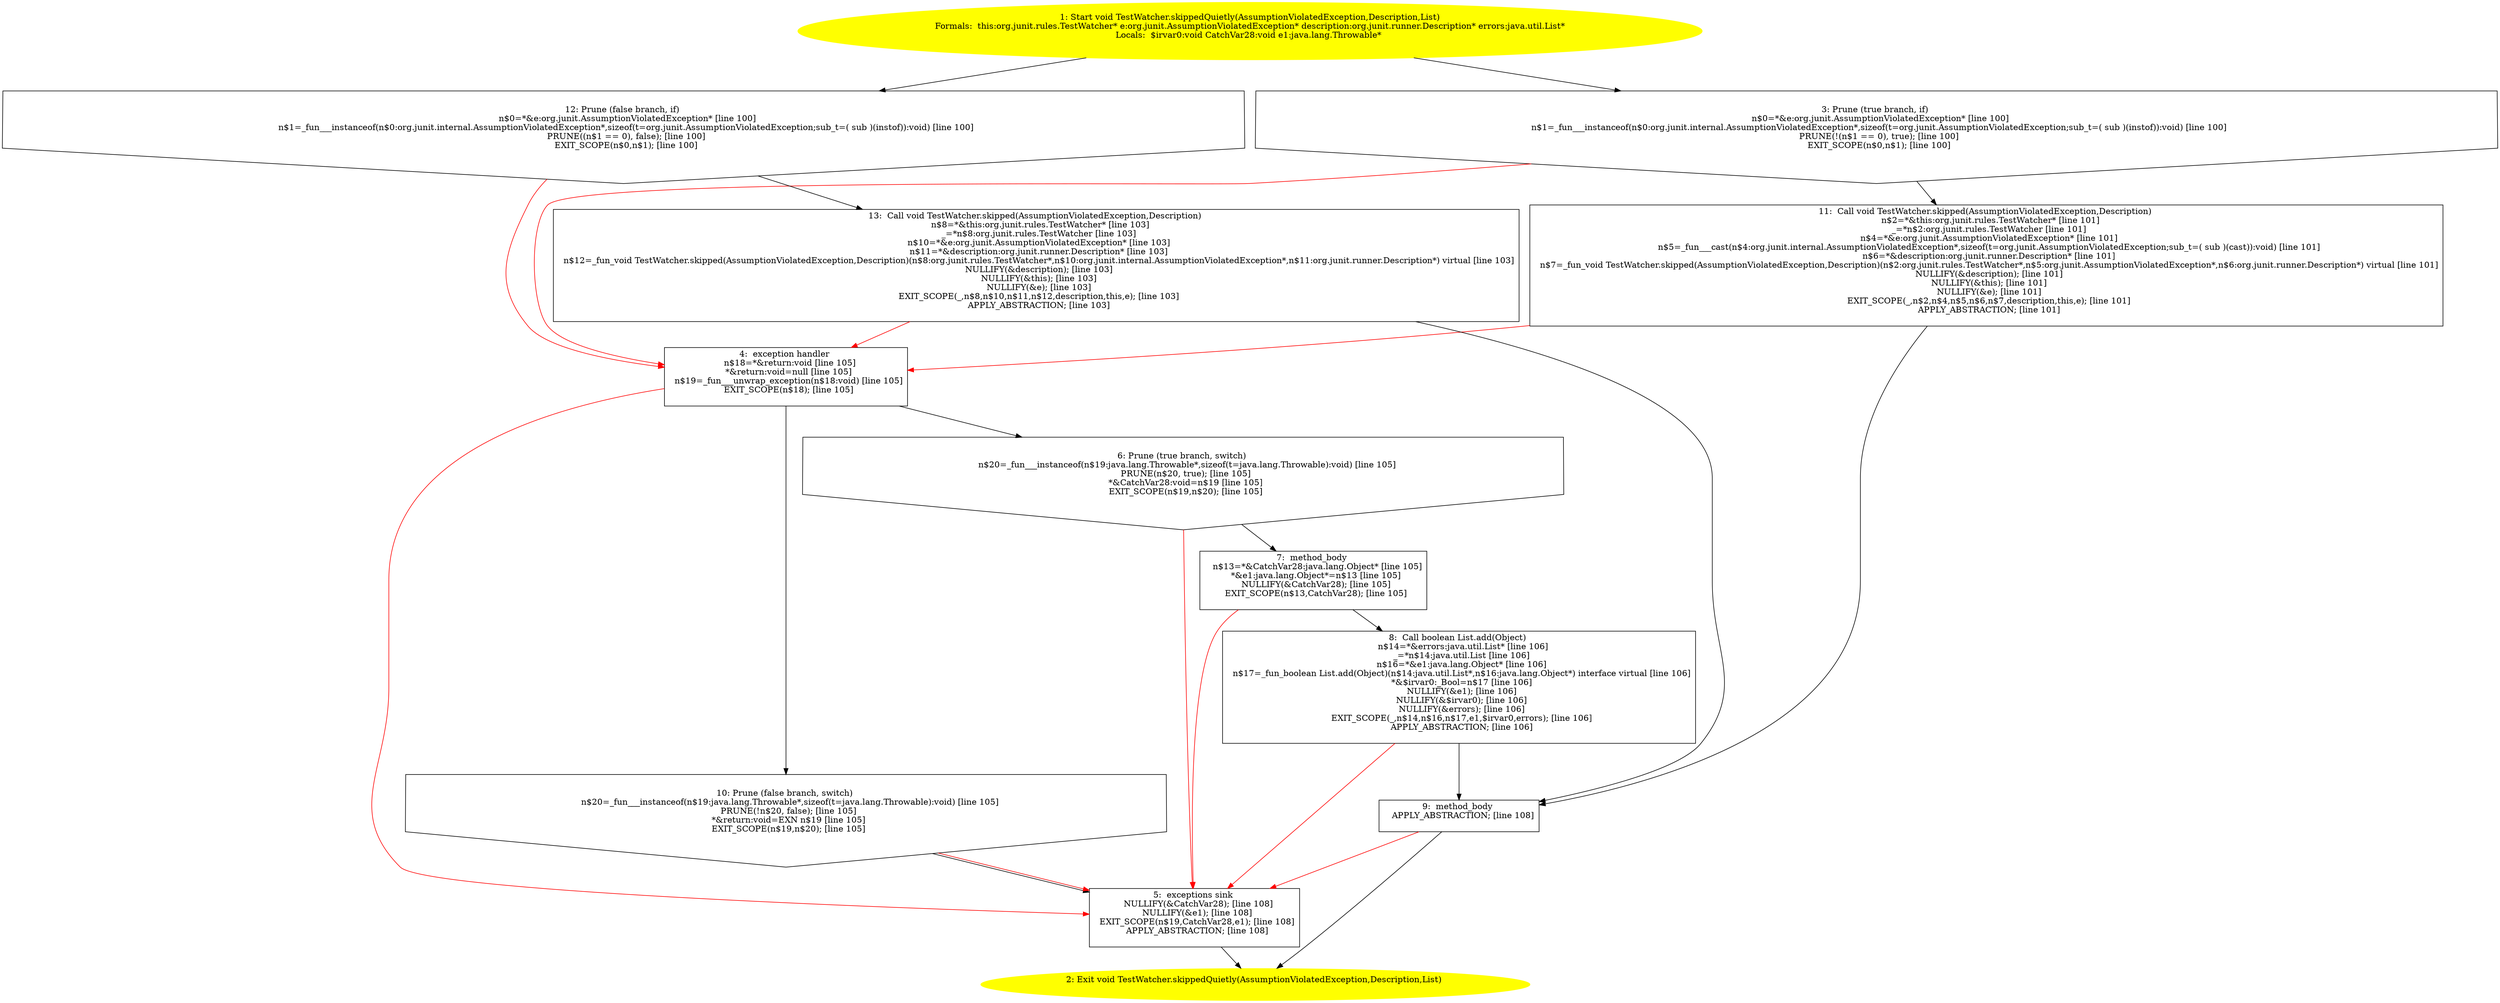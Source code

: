 /* @generated */
digraph cfg {
"org.junit.rules.TestWatcher.skippedQuietly(org.junit.AssumptionViolatedException,org.junit.runner.De.55d15e1113794f76aebbb0d70f73c5b5_1" [label="1: Start void TestWatcher.skippedQuietly(AssumptionViolatedException,Description,List)\nFormals:  this:org.junit.rules.TestWatcher* e:org.junit.AssumptionViolatedException* description:org.junit.runner.Description* errors:java.util.List*\nLocals:  $irvar0:void CatchVar28:void e1:java.lang.Throwable* \n  " color=yellow style=filled]
	

	 "org.junit.rules.TestWatcher.skippedQuietly(org.junit.AssumptionViolatedException,org.junit.runner.De.55d15e1113794f76aebbb0d70f73c5b5_1" -> "org.junit.rules.TestWatcher.skippedQuietly(org.junit.AssumptionViolatedException,org.junit.runner.De.55d15e1113794f76aebbb0d70f73c5b5_3" ;
	 "org.junit.rules.TestWatcher.skippedQuietly(org.junit.AssumptionViolatedException,org.junit.runner.De.55d15e1113794f76aebbb0d70f73c5b5_1" -> "org.junit.rules.TestWatcher.skippedQuietly(org.junit.AssumptionViolatedException,org.junit.runner.De.55d15e1113794f76aebbb0d70f73c5b5_12" ;
"org.junit.rules.TestWatcher.skippedQuietly(org.junit.AssumptionViolatedException,org.junit.runner.De.55d15e1113794f76aebbb0d70f73c5b5_2" [label="2: Exit void TestWatcher.skippedQuietly(AssumptionViolatedException,Description,List) \n  " color=yellow style=filled]
	

"org.junit.rules.TestWatcher.skippedQuietly(org.junit.AssumptionViolatedException,org.junit.runner.De.55d15e1113794f76aebbb0d70f73c5b5_3" [label="3: Prune (true branch, if) \n   n$0=*&e:org.junit.AssumptionViolatedException* [line 100]\n  n$1=_fun___instanceof(n$0:org.junit.internal.AssumptionViolatedException*,sizeof(t=org.junit.AssumptionViolatedException;sub_t=( sub )(instof)):void) [line 100]\n  PRUNE(!(n$1 == 0), true); [line 100]\n  EXIT_SCOPE(n$0,n$1); [line 100]\n " shape="invhouse"]
	

	 "org.junit.rules.TestWatcher.skippedQuietly(org.junit.AssumptionViolatedException,org.junit.runner.De.55d15e1113794f76aebbb0d70f73c5b5_3" -> "org.junit.rules.TestWatcher.skippedQuietly(org.junit.AssumptionViolatedException,org.junit.runner.De.55d15e1113794f76aebbb0d70f73c5b5_11" ;
	 "org.junit.rules.TestWatcher.skippedQuietly(org.junit.AssumptionViolatedException,org.junit.runner.De.55d15e1113794f76aebbb0d70f73c5b5_3" -> "org.junit.rules.TestWatcher.skippedQuietly(org.junit.AssumptionViolatedException,org.junit.runner.De.55d15e1113794f76aebbb0d70f73c5b5_4" [color="red" ];
"org.junit.rules.TestWatcher.skippedQuietly(org.junit.AssumptionViolatedException,org.junit.runner.De.55d15e1113794f76aebbb0d70f73c5b5_4" [label="4:  exception handler \n   n$18=*&return:void [line 105]\n  *&return:void=null [line 105]\n  n$19=_fun___unwrap_exception(n$18:void) [line 105]\n  EXIT_SCOPE(n$18); [line 105]\n " shape="box"]
	

	 "org.junit.rules.TestWatcher.skippedQuietly(org.junit.AssumptionViolatedException,org.junit.runner.De.55d15e1113794f76aebbb0d70f73c5b5_4" -> "org.junit.rules.TestWatcher.skippedQuietly(org.junit.AssumptionViolatedException,org.junit.runner.De.55d15e1113794f76aebbb0d70f73c5b5_6" ;
	 "org.junit.rules.TestWatcher.skippedQuietly(org.junit.AssumptionViolatedException,org.junit.runner.De.55d15e1113794f76aebbb0d70f73c5b5_4" -> "org.junit.rules.TestWatcher.skippedQuietly(org.junit.AssumptionViolatedException,org.junit.runner.De.55d15e1113794f76aebbb0d70f73c5b5_10" ;
	 "org.junit.rules.TestWatcher.skippedQuietly(org.junit.AssumptionViolatedException,org.junit.runner.De.55d15e1113794f76aebbb0d70f73c5b5_4" -> "org.junit.rules.TestWatcher.skippedQuietly(org.junit.AssumptionViolatedException,org.junit.runner.De.55d15e1113794f76aebbb0d70f73c5b5_5" [color="red" ];
"org.junit.rules.TestWatcher.skippedQuietly(org.junit.AssumptionViolatedException,org.junit.runner.De.55d15e1113794f76aebbb0d70f73c5b5_5" [label="5:  exceptions sink \n   NULLIFY(&CatchVar28); [line 108]\n  NULLIFY(&e1); [line 108]\n  EXIT_SCOPE(n$19,CatchVar28,e1); [line 108]\n  APPLY_ABSTRACTION; [line 108]\n " shape="box"]
	

	 "org.junit.rules.TestWatcher.skippedQuietly(org.junit.AssumptionViolatedException,org.junit.runner.De.55d15e1113794f76aebbb0d70f73c5b5_5" -> "org.junit.rules.TestWatcher.skippedQuietly(org.junit.AssumptionViolatedException,org.junit.runner.De.55d15e1113794f76aebbb0d70f73c5b5_2" ;
"org.junit.rules.TestWatcher.skippedQuietly(org.junit.AssumptionViolatedException,org.junit.runner.De.55d15e1113794f76aebbb0d70f73c5b5_6" [label="6: Prune (true branch, switch) \n   n$20=_fun___instanceof(n$19:java.lang.Throwable*,sizeof(t=java.lang.Throwable):void) [line 105]\n  PRUNE(n$20, true); [line 105]\n  *&CatchVar28:void=n$19 [line 105]\n  EXIT_SCOPE(n$19,n$20); [line 105]\n " shape="invhouse"]
	

	 "org.junit.rules.TestWatcher.skippedQuietly(org.junit.AssumptionViolatedException,org.junit.runner.De.55d15e1113794f76aebbb0d70f73c5b5_6" -> "org.junit.rules.TestWatcher.skippedQuietly(org.junit.AssumptionViolatedException,org.junit.runner.De.55d15e1113794f76aebbb0d70f73c5b5_7" ;
	 "org.junit.rules.TestWatcher.skippedQuietly(org.junit.AssumptionViolatedException,org.junit.runner.De.55d15e1113794f76aebbb0d70f73c5b5_6" -> "org.junit.rules.TestWatcher.skippedQuietly(org.junit.AssumptionViolatedException,org.junit.runner.De.55d15e1113794f76aebbb0d70f73c5b5_5" [color="red" ];
"org.junit.rules.TestWatcher.skippedQuietly(org.junit.AssumptionViolatedException,org.junit.runner.De.55d15e1113794f76aebbb0d70f73c5b5_7" [label="7:  method_body \n   n$13=*&CatchVar28:java.lang.Object* [line 105]\n  *&e1:java.lang.Object*=n$13 [line 105]\n  NULLIFY(&CatchVar28); [line 105]\n  EXIT_SCOPE(n$13,CatchVar28); [line 105]\n " shape="box"]
	

	 "org.junit.rules.TestWatcher.skippedQuietly(org.junit.AssumptionViolatedException,org.junit.runner.De.55d15e1113794f76aebbb0d70f73c5b5_7" -> "org.junit.rules.TestWatcher.skippedQuietly(org.junit.AssumptionViolatedException,org.junit.runner.De.55d15e1113794f76aebbb0d70f73c5b5_8" ;
	 "org.junit.rules.TestWatcher.skippedQuietly(org.junit.AssumptionViolatedException,org.junit.runner.De.55d15e1113794f76aebbb0d70f73c5b5_7" -> "org.junit.rules.TestWatcher.skippedQuietly(org.junit.AssumptionViolatedException,org.junit.runner.De.55d15e1113794f76aebbb0d70f73c5b5_5" [color="red" ];
"org.junit.rules.TestWatcher.skippedQuietly(org.junit.AssumptionViolatedException,org.junit.runner.De.55d15e1113794f76aebbb0d70f73c5b5_8" [label="8:  Call boolean List.add(Object) \n   n$14=*&errors:java.util.List* [line 106]\n  _=*n$14:java.util.List [line 106]\n  n$16=*&e1:java.lang.Object* [line 106]\n  n$17=_fun_boolean List.add(Object)(n$14:java.util.List*,n$16:java.lang.Object*) interface virtual [line 106]\n  *&$irvar0:_Bool=n$17 [line 106]\n  NULLIFY(&e1); [line 106]\n  NULLIFY(&$irvar0); [line 106]\n  NULLIFY(&errors); [line 106]\n  EXIT_SCOPE(_,n$14,n$16,n$17,e1,$irvar0,errors); [line 106]\n  APPLY_ABSTRACTION; [line 106]\n " shape="box"]
	

	 "org.junit.rules.TestWatcher.skippedQuietly(org.junit.AssumptionViolatedException,org.junit.runner.De.55d15e1113794f76aebbb0d70f73c5b5_8" -> "org.junit.rules.TestWatcher.skippedQuietly(org.junit.AssumptionViolatedException,org.junit.runner.De.55d15e1113794f76aebbb0d70f73c5b5_9" ;
	 "org.junit.rules.TestWatcher.skippedQuietly(org.junit.AssumptionViolatedException,org.junit.runner.De.55d15e1113794f76aebbb0d70f73c5b5_8" -> "org.junit.rules.TestWatcher.skippedQuietly(org.junit.AssumptionViolatedException,org.junit.runner.De.55d15e1113794f76aebbb0d70f73c5b5_5" [color="red" ];
"org.junit.rules.TestWatcher.skippedQuietly(org.junit.AssumptionViolatedException,org.junit.runner.De.55d15e1113794f76aebbb0d70f73c5b5_9" [label="9:  method_body \n   APPLY_ABSTRACTION; [line 108]\n " shape="box"]
	

	 "org.junit.rules.TestWatcher.skippedQuietly(org.junit.AssumptionViolatedException,org.junit.runner.De.55d15e1113794f76aebbb0d70f73c5b5_9" -> "org.junit.rules.TestWatcher.skippedQuietly(org.junit.AssumptionViolatedException,org.junit.runner.De.55d15e1113794f76aebbb0d70f73c5b5_2" ;
	 "org.junit.rules.TestWatcher.skippedQuietly(org.junit.AssumptionViolatedException,org.junit.runner.De.55d15e1113794f76aebbb0d70f73c5b5_9" -> "org.junit.rules.TestWatcher.skippedQuietly(org.junit.AssumptionViolatedException,org.junit.runner.De.55d15e1113794f76aebbb0d70f73c5b5_5" [color="red" ];
"org.junit.rules.TestWatcher.skippedQuietly(org.junit.AssumptionViolatedException,org.junit.runner.De.55d15e1113794f76aebbb0d70f73c5b5_10" [label="10: Prune (false branch, switch) \n   n$20=_fun___instanceof(n$19:java.lang.Throwable*,sizeof(t=java.lang.Throwable):void) [line 105]\n  PRUNE(!n$20, false); [line 105]\n  *&return:void=EXN n$19 [line 105]\n  EXIT_SCOPE(n$19,n$20); [line 105]\n " shape="invhouse"]
	

	 "org.junit.rules.TestWatcher.skippedQuietly(org.junit.AssumptionViolatedException,org.junit.runner.De.55d15e1113794f76aebbb0d70f73c5b5_10" -> "org.junit.rules.TestWatcher.skippedQuietly(org.junit.AssumptionViolatedException,org.junit.runner.De.55d15e1113794f76aebbb0d70f73c5b5_5" ;
	 "org.junit.rules.TestWatcher.skippedQuietly(org.junit.AssumptionViolatedException,org.junit.runner.De.55d15e1113794f76aebbb0d70f73c5b5_10" -> "org.junit.rules.TestWatcher.skippedQuietly(org.junit.AssumptionViolatedException,org.junit.runner.De.55d15e1113794f76aebbb0d70f73c5b5_5" [color="red" ];
"org.junit.rules.TestWatcher.skippedQuietly(org.junit.AssumptionViolatedException,org.junit.runner.De.55d15e1113794f76aebbb0d70f73c5b5_11" [label="11:  Call void TestWatcher.skipped(AssumptionViolatedException,Description) \n   n$2=*&this:org.junit.rules.TestWatcher* [line 101]\n  _=*n$2:org.junit.rules.TestWatcher [line 101]\n  n$4=*&e:org.junit.AssumptionViolatedException* [line 101]\n  n$5=_fun___cast(n$4:org.junit.internal.AssumptionViolatedException*,sizeof(t=org.junit.AssumptionViolatedException;sub_t=( sub )(cast)):void) [line 101]\n  n$6=*&description:org.junit.runner.Description* [line 101]\n  n$7=_fun_void TestWatcher.skipped(AssumptionViolatedException,Description)(n$2:org.junit.rules.TestWatcher*,n$5:org.junit.AssumptionViolatedException*,n$6:org.junit.runner.Description*) virtual [line 101]\n  NULLIFY(&description); [line 101]\n  NULLIFY(&this); [line 101]\n  NULLIFY(&e); [line 101]\n  EXIT_SCOPE(_,n$2,n$4,n$5,n$6,n$7,description,this,e); [line 101]\n  APPLY_ABSTRACTION; [line 101]\n " shape="box"]
	

	 "org.junit.rules.TestWatcher.skippedQuietly(org.junit.AssumptionViolatedException,org.junit.runner.De.55d15e1113794f76aebbb0d70f73c5b5_11" -> "org.junit.rules.TestWatcher.skippedQuietly(org.junit.AssumptionViolatedException,org.junit.runner.De.55d15e1113794f76aebbb0d70f73c5b5_9" ;
	 "org.junit.rules.TestWatcher.skippedQuietly(org.junit.AssumptionViolatedException,org.junit.runner.De.55d15e1113794f76aebbb0d70f73c5b5_11" -> "org.junit.rules.TestWatcher.skippedQuietly(org.junit.AssumptionViolatedException,org.junit.runner.De.55d15e1113794f76aebbb0d70f73c5b5_4" [color="red" ];
"org.junit.rules.TestWatcher.skippedQuietly(org.junit.AssumptionViolatedException,org.junit.runner.De.55d15e1113794f76aebbb0d70f73c5b5_12" [label="12: Prune (false branch, if) \n   n$0=*&e:org.junit.AssumptionViolatedException* [line 100]\n  n$1=_fun___instanceof(n$0:org.junit.internal.AssumptionViolatedException*,sizeof(t=org.junit.AssumptionViolatedException;sub_t=( sub )(instof)):void) [line 100]\n  PRUNE((n$1 == 0), false); [line 100]\n  EXIT_SCOPE(n$0,n$1); [line 100]\n " shape="invhouse"]
	

	 "org.junit.rules.TestWatcher.skippedQuietly(org.junit.AssumptionViolatedException,org.junit.runner.De.55d15e1113794f76aebbb0d70f73c5b5_12" -> "org.junit.rules.TestWatcher.skippedQuietly(org.junit.AssumptionViolatedException,org.junit.runner.De.55d15e1113794f76aebbb0d70f73c5b5_13" ;
	 "org.junit.rules.TestWatcher.skippedQuietly(org.junit.AssumptionViolatedException,org.junit.runner.De.55d15e1113794f76aebbb0d70f73c5b5_12" -> "org.junit.rules.TestWatcher.skippedQuietly(org.junit.AssumptionViolatedException,org.junit.runner.De.55d15e1113794f76aebbb0d70f73c5b5_4" [color="red" ];
"org.junit.rules.TestWatcher.skippedQuietly(org.junit.AssumptionViolatedException,org.junit.runner.De.55d15e1113794f76aebbb0d70f73c5b5_13" [label="13:  Call void TestWatcher.skipped(AssumptionViolatedException,Description) \n   n$8=*&this:org.junit.rules.TestWatcher* [line 103]\n  _=*n$8:org.junit.rules.TestWatcher [line 103]\n  n$10=*&e:org.junit.AssumptionViolatedException* [line 103]\n  n$11=*&description:org.junit.runner.Description* [line 103]\n  n$12=_fun_void TestWatcher.skipped(AssumptionViolatedException,Description)(n$8:org.junit.rules.TestWatcher*,n$10:org.junit.internal.AssumptionViolatedException*,n$11:org.junit.runner.Description*) virtual [line 103]\n  NULLIFY(&description); [line 103]\n  NULLIFY(&this); [line 103]\n  NULLIFY(&e); [line 103]\n  EXIT_SCOPE(_,n$8,n$10,n$11,n$12,description,this,e); [line 103]\n  APPLY_ABSTRACTION; [line 103]\n " shape="box"]
	

	 "org.junit.rules.TestWatcher.skippedQuietly(org.junit.AssumptionViolatedException,org.junit.runner.De.55d15e1113794f76aebbb0d70f73c5b5_13" -> "org.junit.rules.TestWatcher.skippedQuietly(org.junit.AssumptionViolatedException,org.junit.runner.De.55d15e1113794f76aebbb0d70f73c5b5_9" ;
	 "org.junit.rules.TestWatcher.skippedQuietly(org.junit.AssumptionViolatedException,org.junit.runner.De.55d15e1113794f76aebbb0d70f73c5b5_13" -> "org.junit.rules.TestWatcher.skippedQuietly(org.junit.AssumptionViolatedException,org.junit.runner.De.55d15e1113794f76aebbb0d70f73c5b5_4" [color="red" ];
}
